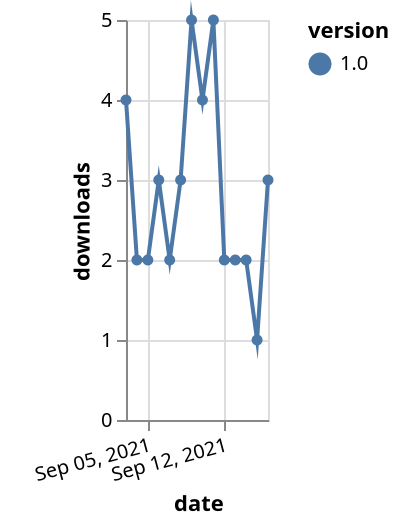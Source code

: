 {"$schema": "https://vega.github.io/schema/vega-lite/v5.json", "description": "A simple bar chart with embedded data.", "data": {"values": [{"date": "2021-09-03", "total": 2826, "delta": 4, "version": "1.0"}, {"date": "2021-09-04", "total": 2828, "delta": 2, "version": "1.0"}, {"date": "2021-09-05", "total": 2830, "delta": 2, "version": "1.0"}, {"date": "2021-09-06", "total": 2833, "delta": 3, "version": "1.0"}, {"date": "2021-09-07", "total": 2835, "delta": 2, "version": "1.0"}, {"date": "2021-09-08", "total": 2838, "delta": 3, "version": "1.0"}, {"date": "2021-09-09", "total": 2843, "delta": 5, "version": "1.0"}, {"date": "2021-09-10", "total": 2847, "delta": 4, "version": "1.0"}, {"date": "2021-09-11", "total": 2852, "delta": 5, "version": "1.0"}, {"date": "2021-09-12", "total": 2854, "delta": 2, "version": "1.0"}, {"date": "2021-09-13", "total": 2856, "delta": 2, "version": "1.0"}, {"date": "2021-09-14", "total": 2858, "delta": 2, "version": "1.0"}, {"date": "2021-09-15", "total": 2859, "delta": 1, "version": "1.0"}, {"date": "2021-09-16", "total": 2862, "delta": 3, "version": "1.0"}]}, "width": "container", "mark": {"type": "line", "point": {"filled": true}}, "encoding": {"x": {"field": "date", "type": "temporal", "timeUnit": "yearmonthdate", "title": "date", "axis": {"labelAngle": -15}}, "y": {"field": "delta", "type": "quantitative", "title": "downloads"}, "color": {"field": "version", "type": "nominal"}, "tooltip": {"field": "delta"}}}